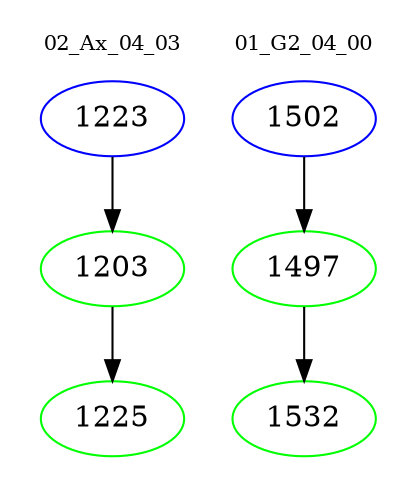 digraph{
subgraph cluster_0 {
color = white
label = "02_Ax_04_03";
fontsize=10;
T0_1223 [label="1223", color="blue"]
T0_1223 -> T0_1203 [color="black"]
T0_1203 [label="1203", color="green"]
T0_1203 -> T0_1225 [color="black"]
T0_1225 [label="1225", color="green"]
}
subgraph cluster_1 {
color = white
label = "01_G2_04_00";
fontsize=10;
T1_1502 [label="1502", color="blue"]
T1_1502 -> T1_1497 [color="black"]
T1_1497 [label="1497", color="green"]
T1_1497 -> T1_1532 [color="black"]
T1_1532 [label="1532", color="green"]
}
}
